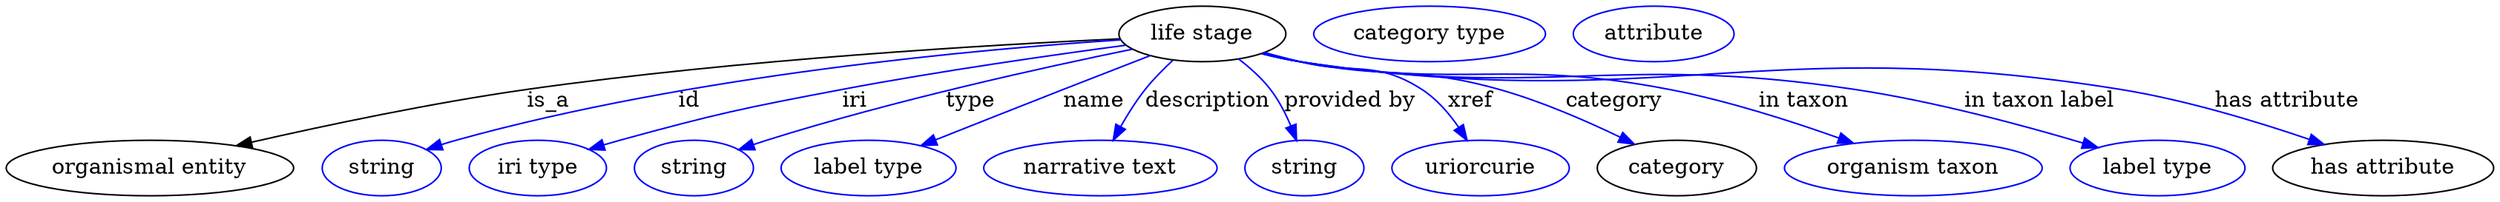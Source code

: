 digraph {
	graph [bb="0,0,1608.4,123"];
	node [label="\N"];
	"life stage"	[height=0.5,
		label="life stage",
		pos="772.94,105",
		width=1.4985];
	"organismal entity"	[height=0.5,
		pos="92.942,18",
		width=2.5817];
	"life stage" -> "organismal entity"	[label=is_a,
		lp="349.94,61.5",
		pos="e,148.58,32.482 719.57,101.84 636.99,98.03 473.46,88.579 335.94,69 275.3,60.367 207.05,45.897 158.36,34.738"];
	id	[color=blue,
		height=0.5,
		label=string,
		pos="241.94,18",
		width=1.0652];
	"life stage" -> id	[color=blue,
		label=id,
		lp="440.94,61.5",
		pos="e,270.93,29.99 720.2,101.11 630.41,95.202 442.71,78.489 289.94,36 286.83,35.135 283.63,34.172 280.44,33.155",
		style=solid];
	iri	[color=blue,
		height=0.5,
		label="iri type",
		pos="342.94,18",
		width=1.2277];
	"life stage" -> iri	[color=blue,
		label=iri,
		lp="547.94,61.5",
		pos="e,376.24,29.93 723.21,97.669 675.91,91.378 602.83,80.961 539.94,69 475.86,56.813 459.88,53.14 396.94,36 393.36,35.026 389.67,33.97 \
385.97,32.877",
		style=solid];
	type	[color=blue,
		height=0.5,
		label=string,
		pos="443.94,18",
		width=1.0652];
	"life stage" -> type	[color=blue,
		label=type,
		lp="622.94,61.5",
		pos="e,472.9,29.898 727.48,95.058 671.3,83.547 573.07,61.911 490.94,36 488.19,35.131 485.36,34.201 482.51,33.24",
		style=solid];
	name	[color=blue,
		height=0.5,
		label="label type",
		pos="556.94,18",
		width=1.5707];
	"life stage" -> name	[color=blue,
		label=name,
		lp="702.94,61.5",
		pos="e,590.88,32.539 739.16,90.925 722.26,84.37 701.51,76.295 682.94,69 655.39,58.174 624.49,45.914 600.18,36.244",
		style=solid];
	description	[color=blue,
		height=0.5,
		label="narrative text",
		pos="706.94,18",
		width=2.0943];
	"life stage" -> description	[color=blue,
		label=description,
		lp="776.44,61.5",
		pos="e,715.22,35.979 753.82,87.875 747.73,82.243 741.21,75.657 735.94,69 730.12,61.647 724.69,53.001 720.13,44.985",
		style=solid];
	"provided by"	[color=blue,
		height=0.5,
		label=string,
		pos="838.94,18",
		width=1.0652];
	"life stage" -> "provided by"	[color=blue,
		label="provided by",
		lp="868.44,61.5",
		pos="e,833.84,35.85 796.32,88.772 803.6,83.199 811.22,76.422 816.94,69 822.37,61.951 826.78,53.351 830.18,45.285",
		style=solid];
	xref	[color=blue,
		height=0.5,
		label=uriorcurie,
		pos="952.94,18",
		width=1.5887];
	"life stage" -> xref	[color=blue,
		label=xref,
		lp="946.44,61.5",
		pos="e,944.23,35.881 813.21,92.88 820.75,90.87 828.58,88.832 835.94,87 870.89,78.307 884.67,88.508 914.94,69 924.43,62.887 932.45,53.544 \
938.65,44.582",
		style=solid];
	category	[height=0.5,
		pos="1079.9,18",
		width=1.4263];
	"life stage" -> category	[color=blue,
		label=category,
		lp="1039.4,61.5",
		pos="e,1052.8,33.296 812.42,92.539 820.18,90.516 828.28,88.561 835.94,87 892.66,75.437 909.22,84.685 964.94,69 992.26,61.309 1021.6,48.484 \
1043.8,37.748",
		style=solid];
	"in taxon"	[color=blue,
		height=0.5,
		label="organism taxon",
		pos="1232.9,18",
		width=2.3109];
	"life stage" -> "in taxon"	[color=blue,
		label="in taxon",
		lp="1161.9,61.5",
		pos="e,1194.3,33.994 811.67,92.322 819.64,90.267 828.01,88.356 835.94,87 940.94,69.045 970.35,89.204 1074.9,69 1112.5,61.737 1153.8,48.511 \
1184.7,37.486",
		style=solid];
	"in taxon label"	[color=blue,
		height=0.5,
		label="label type",
		pos="1390.9,18",
		width=1.5707];
	"life stage" -> "in taxon label"	[color=blue,
		label="in taxon label",
		lp="1314.4,61.5",
		pos="e,1352.4,31.293 811.31,92.252 819.38,90.176 827.89,88.274 835.94,87 993.74,62.048 1037,92.77 1194.9,69 1246.2,61.293 1303.4,45.868 \
1342.8,34.178",
		style=solid];
	"has attribute"	[height=0.5,
		pos="1536.9,18",
		width=1.9859];
	"life stage" -> "has attribute"	[color=blue,
		label="has attribute",
		lp="1474.9,61.5",
		pos="e,1498.8,33.245 811.29,92.151 819.36,90.082 827.88,88.209 835.94,87 1069.5,52.01 1133.8,106.61 1366.9,69 1409.1,62.198 1455.5,48.074 \
1489.2,36.567",
		style=solid];
	"named thing_category"	[color=blue,
		height=0.5,
		label="category type",
		pos="919.94,105",
		width=2.0762];
	"organismal entity_has attribute"	[color=blue,
		height=0.5,
		label=attribute,
		pos="1064.9,105",
		width=1.4443];
}
